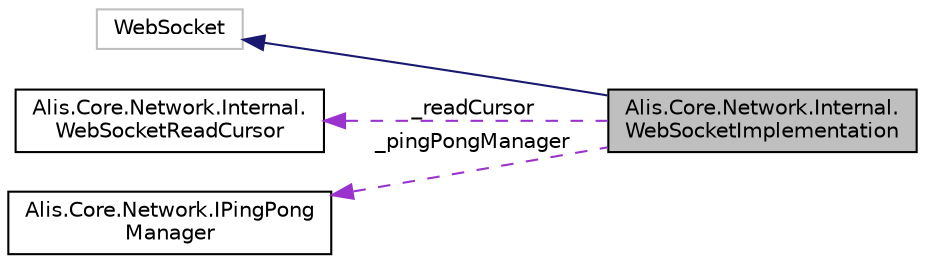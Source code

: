 digraph "Alis.Core.Network.Internal.WebSocketImplementation"
{
 // LATEX_PDF_SIZE
  edge [fontname="Helvetica",fontsize="10",labelfontname="Helvetica",labelfontsize="10"];
  node [fontname="Helvetica",fontsize="10",shape=record];
  rankdir="LR";
  Node1 [label="Alis.Core.Network.Internal.\lWebSocketImplementation",height=0.2,width=0.4,color="black", fillcolor="grey75", style="filled", fontcolor="black",tooltip="Main implementation of the WebSocket abstract class"];
  Node2 -> Node1 [dir="back",color="midnightblue",fontsize="10",style="solid",fontname="Helvetica"];
  Node2 [label="WebSocket",height=0.2,width=0.4,color="grey75", fillcolor="white", style="filled",tooltip=" "];
  Node3 -> Node1 [dir="back",color="darkorchid3",fontsize="10",style="dashed",label=" _readCursor" ,fontname="Helvetica"];
  Node3 [label="Alis.Core.Network.Internal.\lWebSocketReadCursor",height=0.2,width=0.4,color="black", fillcolor="white", style="filled",URL="$class_alis_1_1_core_1_1_network_1_1_internal_1_1_web_socket_read_cursor.html",tooltip="The web socket read cursor class"];
  Node4 -> Node1 [dir="back",color="darkorchid3",fontsize="10",style="dashed",label=" _pingPongManager" ,fontname="Helvetica"];
  Node4 [label="Alis.Core.Network.IPingPong\lManager",height=0.2,width=0.4,color="black", fillcolor="white", style="filled",URL="$interface_alis_1_1_core_1_1_network_1_1_i_ping_pong_manager.html",tooltip="Ping Pong Manager used to facilitate ping pong WebSocket messages"];
}
